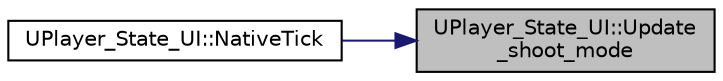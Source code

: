 digraph "UPlayer_State_UI::Update_shoot_mode"
{
 // LATEX_PDF_SIZE
  edge [fontname="Helvetica",fontsize="10",labelfontname="Helvetica",labelfontsize="10"];
  node [fontname="Helvetica",fontsize="10",shape=record];
  rankdir="RL";
  Node1 [label="UPlayer_State_UI::Update\l_shoot_mode",height=0.2,width=0.4,color="black", fillcolor="grey75", style="filled", fontcolor="black",tooltip="발사 방법 UI 갱신"];
  Node1 -> Node2 [dir="back",color="midnightblue",fontsize="10",style="solid"];
  Node2 [label="UPlayer_State_UI::NativeTick",height=0.2,width=0.4,color="black", fillcolor="white", style="filled",URL="$class_u_player___state___u_i.html#a5301c2cca102ff9fe3186b388673f226",tooltip=" "];
}
